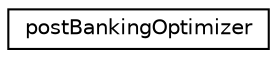 digraph "Graphical Class Hierarchy"
{
 // LATEX_PDF_SIZE
  edge [fontname="Helvetica",fontsize="10",labelfontname="Helvetica",labelfontsize="10"];
  node [fontname="Helvetica",fontsize="10",shape=record];
  rankdir="LR";
  Node0 [label="postBankingOptimizer",height=0.2,width=0.4,color="black", fillcolor="white", style="filled",URL="$classpostBankingOptimizer.html",tooltip=" "];
}
